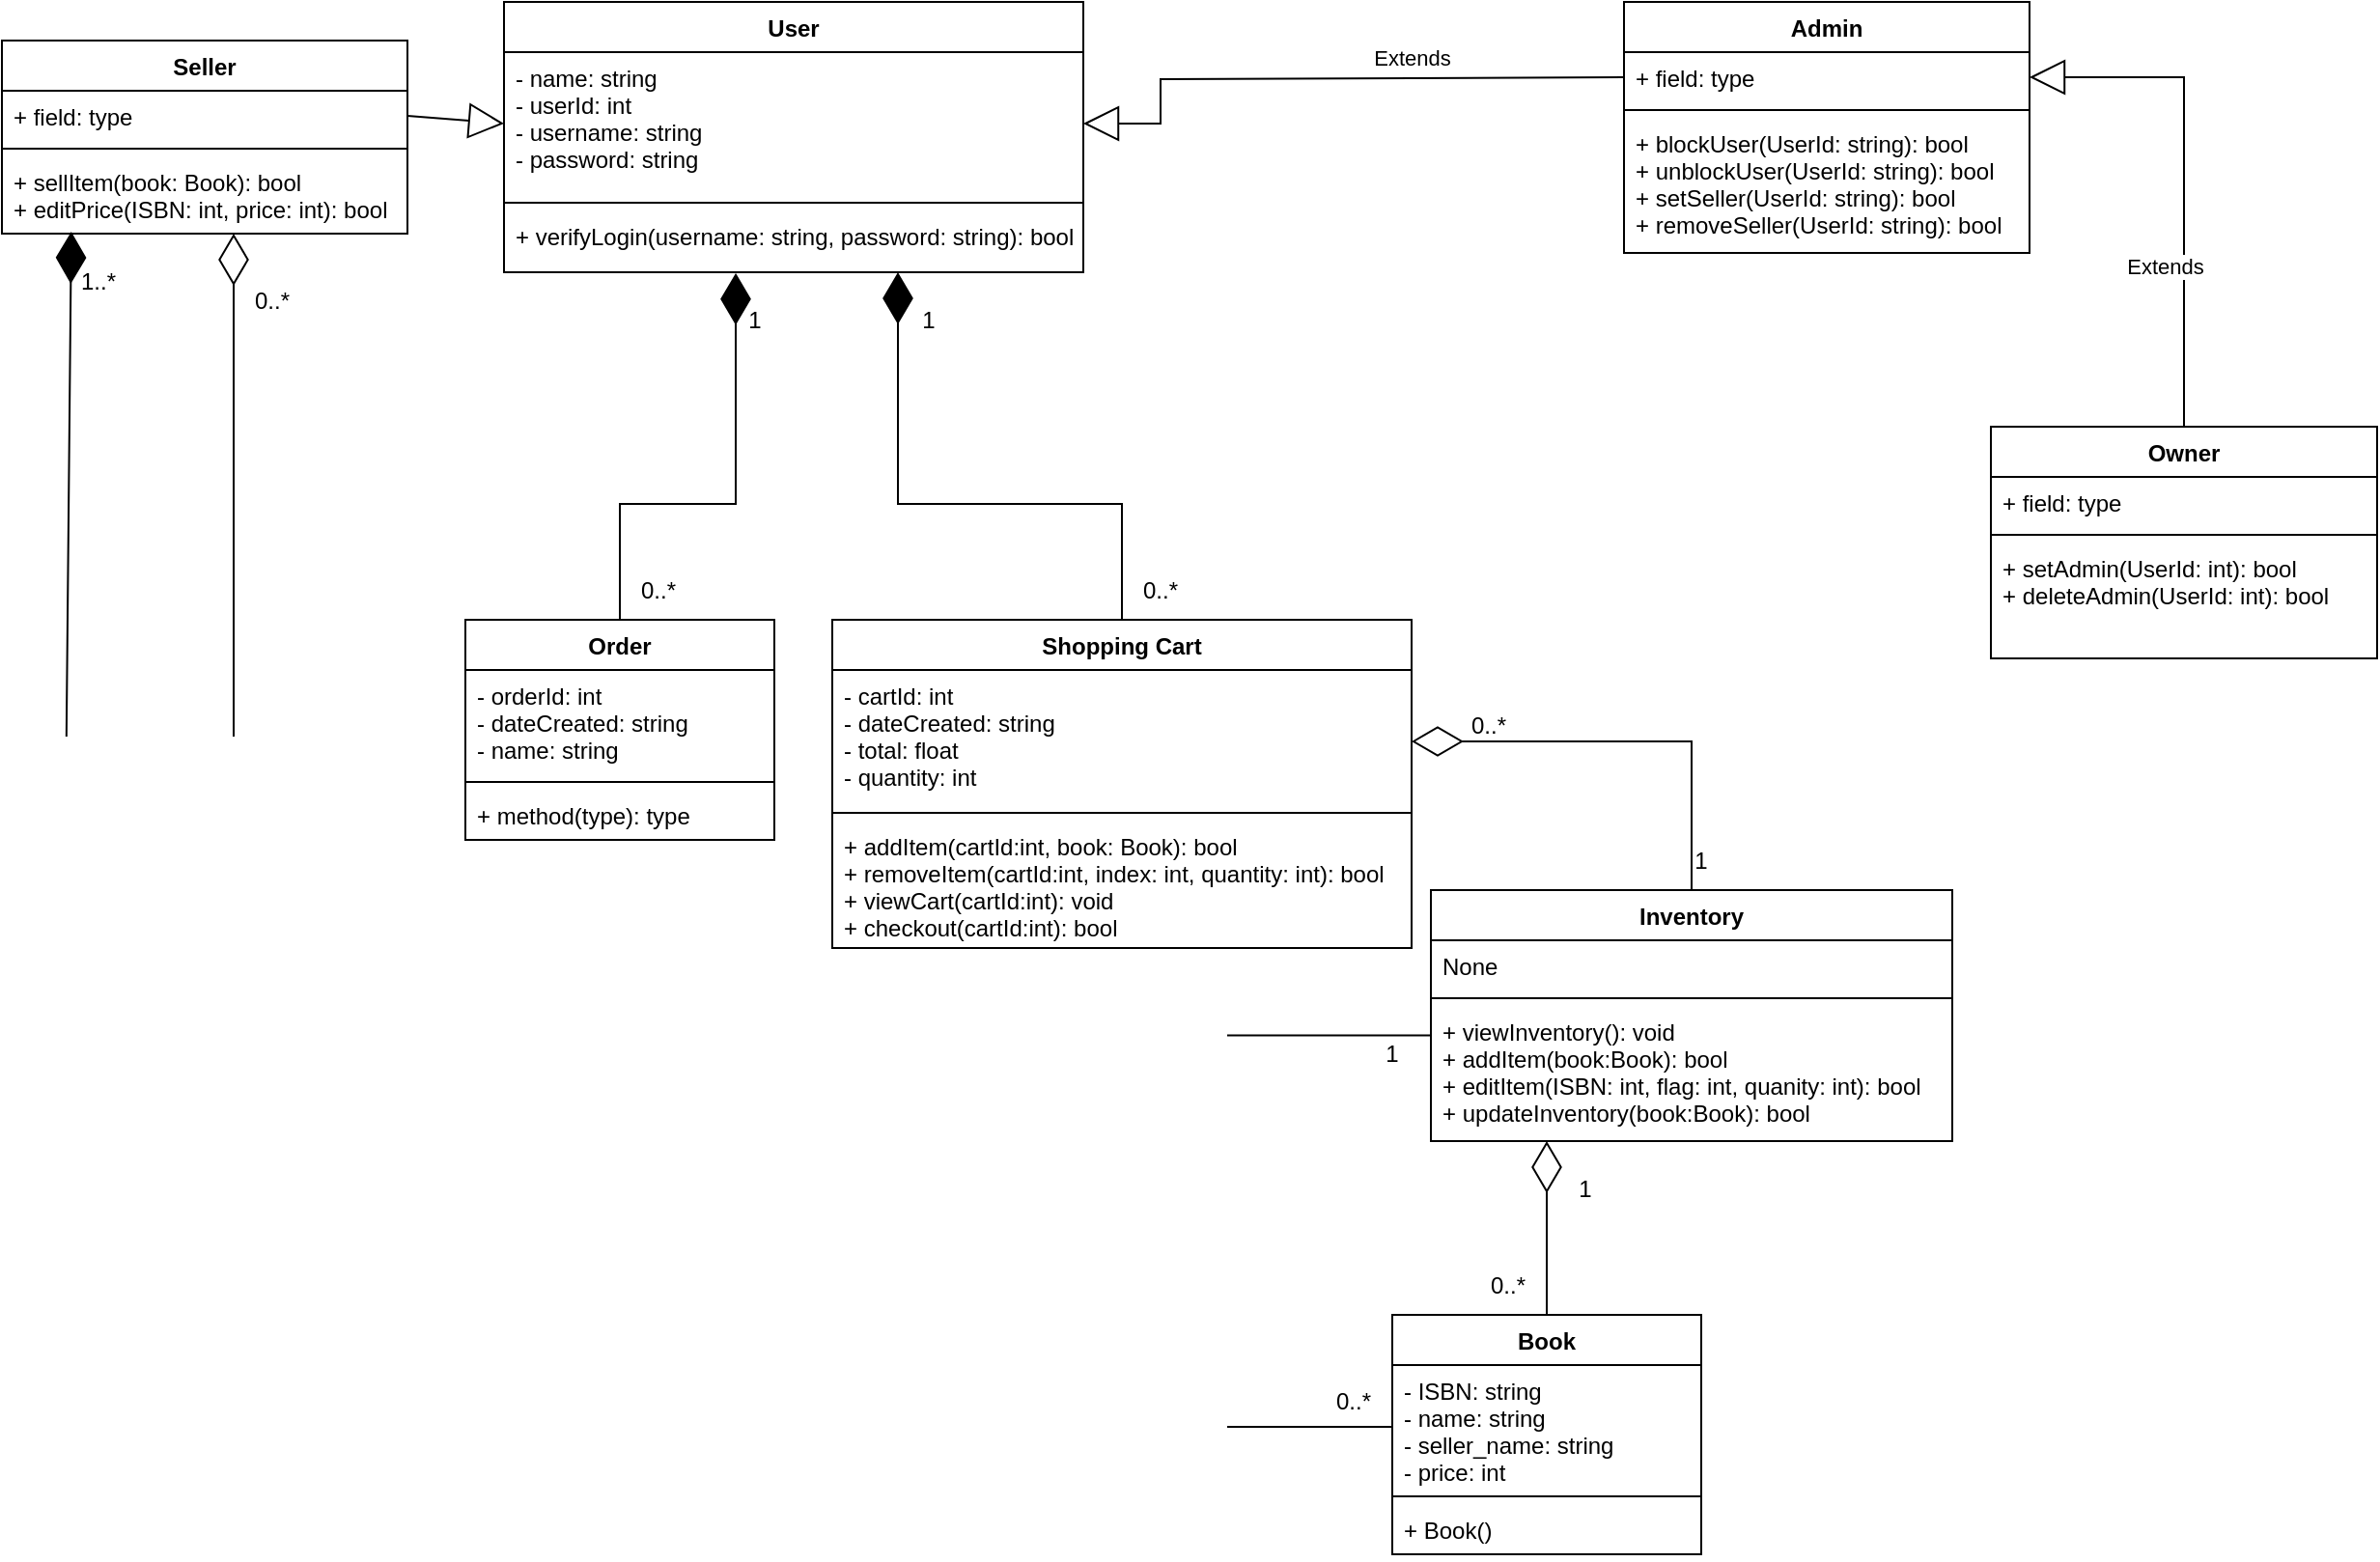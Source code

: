 <mxfile version="20.8.23" type="github">
  <diagram name="Page-1" id="aF7w4Li_MaSvbx8YZ_qD">
    <mxGraphModel dx="1366" dy="794" grid="1" gridSize="10" guides="0" tooltips="1" connect="1" arrows="0" fold="1" page="1" pageScale="1" pageWidth="1920" pageHeight="1200" math="0" shadow="0">
      <root>
        <mxCell id="0" />
        <mxCell id="1" parent="0" />
        <mxCell id="ACF1aDMEDX5oJnM7UKqQ-8" value="User" style="swimlane;fontStyle=1;align=center;verticalAlign=top;childLayout=stackLayout;horizontal=1;startSize=26;horizontalStack=0;resizeParent=1;resizeParentMax=0;resizeLast=0;collapsible=1;marginBottom=0;" parent="1" vertex="1">
          <mxGeometry x="290" y="20" width="300" height="140" as="geometry" />
        </mxCell>
        <mxCell id="ACF1aDMEDX5oJnM7UKqQ-9" value="- name: string&#xa;- userId: int&#xa;- username: string&#xa;- password: string" style="text;strokeColor=none;fillColor=none;align=left;verticalAlign=top;spacingLeft=4;spacingRight=4;overflow=hidden;rotatable=0;points=[[0,0.5],[1,0.5]];portConstraint=eastwest;" parent="ACF1aDMEDX5oJnM7UKqQ-8" vertex="1">
          <mxGeometry y="26" width="300" height="74" as="geometry" />
        </mxCell>
        <mxCell id="ACF1aDMEDX5oJnM7UKqQ-10" value="" style="line;strokeWidth=1;fillColor=none;align=left;verticalAlign=middle;spacingTop=-1;spacingLeft=3;spacingRight=3;rotatable=0;labelPosition=right;points=[];portConstraint=eastwest;strokeColor=inherit;" parent="ACF1aDMEDX5oJnM7UKqQ-8" vertex="1">
          <mxGeometry y="100" width="300" height="8" as="geometry" />
        </mxCell>
        <mxCell id="ACF1aDMEDX5oJnM7UKqQ-11" value="+ verifyLogin(username: string, password: string): bool&#xa;" style="text;strokeColor=none;fillColor=none;align=left;verticalAlign=top;spacingLeft=4;spacingRight=4;overflow=hidden;rotatable=0;points=[[0,0.5],[1,0.5]];portConstraint=eastwest;" parent="ACF1aDMEDX5oJnM7UKqQ-8" vertex="1">
          <mxGeometry y="108" width="300" height="32" as="geometry" />
        </mxCell>
        <mxCell id="ACF1aDMEDX5oJnM7UKqQ-12" value="Admin" style="swimlane;fontStyle=1;align=center;verticalAlign=top;childLayout=stackLayout;horizontal=1;startSize=26;horizontalStack=0;resizeParent=1;resizeParentMax=0;resizeLast=0;collapsible=1;marginBottom=0;" parent="1" vertex="1">
          <mxGeometry x="870" y="20" width="210" height="130" as="geometry" />
        </mxCell>
        <mxCell id="ACF1aDMEDX5oJnM7UKqQ-13" value="+ field: type" style="text;strokeColor=none;fillColor=none;align=left;verticalAlign=top;spacingLeft=4;spacingRight=4;overflow=hidden;rotatable=0;points=[[0,0.5],[1,0.5]];portConstraint=eastwest;" parent="ACF1aDMEDX5oJnM7UKqQ-12" vertex="1">
          <mxGeometry y="26" width="210" height="26" as="geometry" />
        </mxCell>
        <mxCell id="ACF1aDMEDX5oJnM7UKqQ-14" value="" style="line;strokeWidth=1;fillColor=none;align=left;verticalAlign=middle;spacingTop=-1;spacingLeft=3;spacingRight=3;rotatable=0;labelPosition=right;points=[];portConstraint=eastwest;strokeColor=inherit;" parent="ACF1aDMEDX5oJnM7UKqQ-12" vertex="1">
          <mxGeometry y="52" width="210" height="8" as="geometry" />
        </mxCell>
        <mxCell id="ACF1aDMEDX5oJnM7UKqQ-15" value="+ blockUser(UserId: string): bool&#xa;+ unblockUser(UserId: string): bool&#xa;+ setSeller(UserId: string): bool&#xa;+ removeSeller(UserId: string): bool" style="text;strokeColor=none;fillColor=none;align=left;verticalAlign=top;spacingLeft=4;spacingRight=4;overflow=hidden;rotatable=0;points=[[0,0.5],[1,0.5]];portConstraint=eastwest;" parent="ACF1aDMEDX5oJnM7UKqQ-12" vertex="1">
          <mxGeometry y="60" width="210" height="70" as="geometry" />
        </mxCell>
        <mxCell id="ACF1aDMEDX5oJnM7UKqQ-24" value="Seller" style="swimlane;fontStyle=1;align=center;verticalAlign=top;childLayout=stackLayout;horizontal=1;startSize=26;horizontalStack=0;resizeParent=1;resizeParentMax=0;resizeLast=0;collapsible=1;marginBottom=0;" parent="1" vertex="1">
          <mxGeometry x="30" y="40" width="210" height="100" as="geometry" />
        </mxCell>
        <mxCell id="ACF1aDMEDX5oJnM7UKqQ-25" value="+ field: type" style="text;strokeColor=none;fillColor=none;align=left;verticalAlign=top;spacingLeft=4;spacingRight=4;overflow=hidden;rotatable=0;points=[[0,0.5],[1,0.5]];portConstraint=eastwest;" parent="ACF1aDMEDX5oJnM7UKqQ-24" vertex="1">
          <mxGeometry y="26" width="210" height="26" as="geometry" />
        </mxCell>
        <mxCell id="ACF1aDMEDX5oJnM7UKqQ-26" value="" style="line;strokeWidth=1;fillColor=none;align=left;verticalAlign=middle;spacingTop=-1;spacingLeft=3;spacingRight=3;rotatable=0;labelPosition=right;points=[];portConstraint=eastwest;strokeColor=inherit;" parent="ACF1aDMEDX5oJnM7UKqQ-24" vertex="1">
          <mxGeometry y="52" width="210" height="8" as="geometry" />
        </mxCell>
        <mxCell id="ACF1aDMEDX5oJnM7UKqQ-27" value="+ sellItem(book: Book): bool&#xa;+ editPrice(ISBN: int, price: int): bool" style="text;strokeColor=none;fillColor=none;align=left;verticalAlign=top;spacingLeft=4;spacingRight=4;overflow=hidden;rotatable=0;points=[[0,0.5],[1,0.5]];portConstraint=eastwest;" parent="ACF1aDMEDX5oJnM7UKqQ-24" vertex="1">
          <mxGeometry y="60" width="210" height="40" as="geometry" />
        </mxCell>
        <mxCell id="ACF1aDMEDX5oJnM7UKqQ-28" value="Owner&#xa;" style="swimlane;fontStyle=1;align=center;verticalAlign=top;childLayout=stackLayout;horizontal=1;startSize=26;horizontalStack=0;resizeParent=1;resizeParentMax=0;resizeLast=0;collapsible=1;marginBottom=0;" parent="1" vertex="1">
          <mxGeometry x="1060" y="240" width="200" height="120" as="geometry" />
        </mxCell>
        <mxCell id="ACF1aDMEDX5oJnM7UKqQ-29" value="+ field: type" style="text;strokeColor=none;fillColor=none;align=left;verticalAlign=top;spacingLeft=4;spacingRight=4;overflow=hidden;rotatable=0;points=[[0,0.5],[1,0.5]];portConstraint=eastwest;" parent="ACF1aDMEDX5oJnM7UKqQ-28" vertex="1">
          <mxGeometry y="26" width="200" height="26" as="geometry" />
        </mxCell>
        <mxCell id="ACF1aDMEDX5oJnM7UKqQ-30" value="" style="line;strokeWidth=1;fillColor=none;align=left;verticalAlign=middle;spacingTop=-1;spacingLeft=3;spacingRight=3;rotatable=0;labelPosition=right;points=[];portConstraint=eastwest;strokeColor=inherit;" parent="ACF1aDMEDX5oJnM7UKqQ-28" vertex="1">
          <mxGeometry y="52" width="200" height="8" as="geometry" />
        </mxCell>
        <mxCell id="ACF1aDMEDX5oJnM7UKqQ-31" value="+ setAdmin(UserId: int): bool&#xa;+ deleteAdmin(UserId: int): bool" style="text;strokeColor=none;fillColor=none;align=left;verticalAlign=top;spacingLeft=4;spacingRight=4;overflow=hidden;rotatable=0;points=[[0,0.5],[1,0.5]];portConstraint=eastwest;" parent="ACF1aDMEDX5oJnM7UKqQ-28" vertex="1">
          <mxGeometry y="60" width="200" height="60" as="geometry" />
        </mxCell>
        <mxCell id="ACF1aDMEDX5oJnM7UKqQ-33" value="Inventory&#xa;" style="swimlane;fontStyle=1;align=center;verticalAlign=top;childLayout=stackLayout;horizontal=1;startSize=26;horizontalStack=0;resizeParent=1;resizeParentMax=0;resizeLast=0;collapsible=1;marginBottom=0;" parent="1" vertex="1">
          <mxGeometry x="770" y="480" width="270" height="130" as="geometry" />
        </mxCell>
        <mxCell id="ACF1aDMEDX5oJnM7UKqQ-34" value="None" style="text;strokeColor=none;fillColor=none;align=left;verticalAlign=top;spacingLeft=4;spacingRight=4;overflow=hidden;rotatable=0;points=[[0,0.5],[1,0.5]];portConstraint=eastwest;" parent="ACF1aDMEDX5oJnM7UKqQ-33" vertex="1">
          <mxGeometry y="26" width="270" height="26" as="geometry" />
        </mxCell>
        <mxCell id="ACF1aDMEDX5oJnM7UKqQ-35" value="" style="line;strokeWidth=1;fillColor=none;align=left;verticalAlign=middle;spacingTop=-1;spacingLeft=3;spacingRight=3;rotatable=0;labelPosition=right;points=[];portConstraint=eastwest;strokeColor=inherit;" parent="ACF1aDMEDX5oJnM7UKqQ-33" vertex="1">
          <mxGeometry y="52" width="270" height="8" as="geometry" />
        </mxCell>
        <mxCell id="ACF1aDMEDX5oJnM7UKqQ-36" value="+ viewInventory(): void&#xa;+ addItem(book:Book): bool&#xa;+ editItem(ISBN: int, flag: int, quanity: int): bool&#xa;+ updateInventory(book:Book): bool" style="text;strokeColor=none;fillColor=none;align=left;verticalAlign=top;spacingLeft=4;spacingRight=4;overflow=hidden;rotatable=0;points=[[0,0.5],[1,0.5]];portConstraint=eastwest;" parent="ACF1aDMEDX5oJnM7UKqQ-33" vertex="1">
          <mxGeometry y="60" width="270" height="70" as="geometry" />
        </mxCell>
        <mxCell id="ACF1aDMEDX5oJnM7UKqQ-41" value="Order&#xa;" style="swimlane;fontStyle=1;align=center;verticalAlign=top;childLayout=stackLayout;horizontal=1;startSize=26;horizontalStack=0;resizeParent=1;resizeParentMax=0;resizeLast=0;collapsible=1;marginBottom=0;" parent="1" vertex="1">
          <mxGeometry x="270" y="340" width="160" height="114" as="geometry" />
        </mxCell>
        <mxCell id="ACF1aDMEDX5oJnM7UKqQ-42" value="- orderId: int&#xa;- dateCreated: string&#xa;- name: string" style="text;strokeColor=none;fillColor=none;align=left;verticalAlign=top;spacingLeft=4;spacingRight=4;overflow=hidden;rotatable=0;points=[[0,0.5],[1,0.5]];portConstraint=eastwest;" parent="ACF1aDMEDX5oJnM7UKqQ-41" vertex="1">
          <mxGeometry y="26" width="160" height="54" as="geometry" />
        </mxCell>
        <mxCell id="ACF1aDMEDX5oJnM7UKqQ-43" value="" style="line;strokeWidth=1;fillColor=none;align=left;verticalAlign=middle;spacingTop=-1;spacingLeft=3;spacingRight=3;rotatable=0;labelPosition=right;points=[];portConstraint=eastwest;strokeColor=inherit;" parent="ACF1aDMEDX5oJnM7UKqQ-41" vertex="1">
          <mxGeometry y="80" width="160" height="8" as="geometry" />
        </mxCell>
        <mxCell id="ACF1aDMEDX5oJnM7UKqQ-44" value="+ method(type): type" style="text;strokeColor=none;fillColor=none;align=left;verticalAlign=top;spacingLeft=4;spacingRight=4;overflow=hidden;rotatable=0;points=[[0,0.5],[1,0.5]];portConstraint=eastwest;" parent="ACF1aDMEDX5oJnM7UKqQ-41" vertex="1">
          <mxGeometry y="88" width="160" height="26" as="geometry" />
        </mxCell>
        <mxCell id="sncP11U-6Kqm2kpmwYnW-2" value="" style="endArrow=diamondThin;endFill=1;endSize=24;html=1;rounded=0;exitX=0.5;exitY=0;exitDx=0;exitDy=0;" parent="1" source="V10ecY7nEefmGIFZXQ4--10" edge="1">
          <mxGeometry width="160" relative="1" as="geometry">
            <mxPoint x="585" y="340" as="sourcePoint" />
            <mxPoint x="494" y="160" as="targetPoint" />
            <Array as="points">
              <mxPoint x="610" y="280" />
              <mxPoint x="494" y="280" />
            </Array>
          </mxGeometry>
        </mxCell>
        <mxCell id="sncP11U-6Kqm2kpmwYnW-6" value="Extends" style="endArrow=block;endSize=16;endFill=0;html=1;rounded=0;exitX=0.5;exitY=0;exitDx=0;exitDy=0;entryX=1;entryY=0.5;entryDx=0;entryDy=0;" parent="1" source="ACF1aDMEDX5oJnM7UKqQ-28" target="ACF1aDMEDX5oJnM7UKqQ-13" edge="1">
          <mxGeometry x="-0.365" y="10" width="160" relative="1" as="geometry">
            <mxPoint x="970" y="210" as="sourcePoint" />
            <mxPoint x="1130" y="210" as="targetPoint" />
            <Array as="points">
              <mxPoint x="1160" y="200" />
              <mxPoint x="1160" y="59" />
            </Array>
            <mxPoint as="offset" />
          </mxGeometry>
        </mxCell>
        <mxCell id="sncP11U-6Kqm2kpmwYnW-7" value="Extends" style="endArrow=block;endSize=16;endFill=0;html=1;rounded=0;exitX=0;exitY=0.5;exitDx=0;exitDy=0;entryX=1;entryY=0.5;entryDx=0;entryDy=0;" parent="1" source="ACF1aDMEDX5oJnM7UKqQ-13" target="ACF1aDMEDX5oJnM7UKqQ-9" edge="1">
          <mxGeometry x="-0.276" y="-10" width="160" relative="1" as="geometry">
            <mxPoint x="640" y="210" as="sourcePoint" />
            <mxPoint x="800" y="210" as="targetPoint" />
            <Array as="points">
              <mxPoint x="630" y="60" />
              <mxPoint x="630" y="83" />
            </Array>
            <mxPoint as="offset" />
          </mxGeometry>
        </mxCell>
        <mxCell id="sncP11U-6Kqm2kpmwYnW-8" value="&lt;br&gt;" style="endArrow=block;endSize=16;endFill=0;html=1;rounded=0;entryX=0;entryY=0.5;entryDx=0;entryDy=0;exitX=1;exitY=0.5;exitDx=0;exitDy=0;" parent="1" source="ACF1aDMEDX5oJnM7UKqQ-25" target="ACF1aDMEDX5oJnM7UKqQ-9" edge="1">
          <mxGeometry x="0.435" y="-127" width="160" relative="1" as="geometry">
            <mxPoint x="200" y="83" as="sourcePoint" />
            <mxPoint x="330" y="70" as="targetPoint" />
            <Array as="points" />
            <mxPoint as="offset" />
          </mxGeometry>
        </mxCell>
        <mxCell id="sncP11U-6Kqm2kpmwYnW-9" value="" style="endArrow=diamondThin;endFill=1;endSize=24;html=1;rounded=0;exitX=0.5;exitY=0;exitDx=0;exitDy=0;entryX=0.4;entryY=1.014;entryDx=0;entryDy=0;entryPerimeter=0;" parent="1" source="ACF1aDMEDX5oJnM7UKqQ-41" target="ACF1aDMEDX5oJnM7UKqQ-11" edge="1">
          <mxGeometry width="160" relative="1" as="geometry">
            <mxPoint x="390" y="520" as="sourcePoint" />
            <mxPoint x="410" y="220" as="targetPoint" />
            <Array as="points">
              <mxPoint x="350" y="280" />
              <mxPoint x="410" y="280" />
            </Array>
          </mxGeometry>
        </mxCell>
        <mxCell id="sncP11U-6Kqm2kpmwYnW-10" value="0..*" style="text;strokeColor=none;align=center;fillColor=none;html=1;verticalAlign=middle;whiteSpace=wrap;rounded=0;" parent="1" vertex="1">
          <mxGeometry x="340" y="310" width="60" height="30" as="geometry" />
        </mxCell>
        <mxCell id="sncP11U-6Kqm2kpmwYnW-11" value="1" style="text;strokeColor=none;align=center;fillColor=none;html=1;verticalAlign=middle;whiteSpace=wrap;rounded=0;" parent="1" vertex="1">
          <mxGeometry x="390" y="170" width="60" height="30" as="geometry" />
        </mxCell>
        <mxCell id="sncP11U-6Kqm2kpmwYnW-15" value="1" style="text;strokeColor=none;align=center;fillColor=none;html=1;verticalAlign=middle;whiteSpace=wrap;rounded=0;" parent="1" vertex="1">
          <mxGeometry x="480" y="170" width="60" height="30" as="geometry" />
        </mxCell>
        <mxCell id="sncP11U-6Kqm2kpmwYnW-16" value="0..*" style="text;strokeColor=none;align=center;fillColor=none;html=1;verticalAlign=middle;whiteSpace=wrap;rounded=0;" parent="1" vertex="1">
          <mxGeometry x="600" y="310" width="60" height="30" as="geometry" />
        </mxCell>
        <mxCell id="sncP11U-6Kqm2kpmwYnW-20" value="" style="endArrow=diamondThin;endFill=0;endSize=24;html=1;rounded=0;exitX=0.5;exitY=0;exitDx=0;exitDy=0;" parent="1" source="ACF1aDMEDX5oJnM7UKqQ-33" edge="1">
          <mxGeometry width="160" relative="1" as="geometry">
            <mxPoint x="700" y="300" as="sourcePoint" />
            <mxPoint x="760" y="403" as="targetPoint" />
            <Array as="points">
              <mxPoint x="905" y="403" />
            </Array>
          </mxGeometry>
        </mxCell>
        <mxCell id="sncP11U-6Kqm2kpmwYnW-21" value="1" style="text;strokeColor=none;align=center;fillColor=none;html=1;verticalAlign=middle;whiteSpace=wrap;rounded=0;" parent="1" vertex="1">
          <mxGeometry x="880" y="450" width="60" height="30" as="geometry" />
        </mxCell>
        <mxCell id="sncP11U-6Kqm2kpmwYnW-22" value="0..*" style="text;strokeColor=none;align=center;fillColor=none;html=1;verticalAlign=middle;whiteSpace=wrap;rounded=0;" parent="1" vertex="1">
          <mxGeometry x="770" y="380" width="60" height="30" as="geometry" />
        </mxCell>
        <mxCell id="neKetAAaABSBHyG1GXxI-1" value="Book" style="swimlane;fontStyle=1;align=center;verticalAlign=top;childLayout=stackLayout;horizontal=1;startSize=26;horizontalStack=0;resizeParent=1;resizeParentMax=0;resizeLast=0;collapsible=1;marginBottom=0;" parent="1" vertex="1">
          <mxGeometry x="750" y="700" width="160" height="124" as="geometry" />
        </mxCell>
        <mxCell id="neKetAAaABSBHyG1GXxI-2" value="- ISBN: string&#xa;- name: string&#xa;- seller_name: string&#xa;- price: int" style="text;strokeColor=none;fillColor=none;align=left;verticalAlign=top;spacingLeft=4;spacingRight=4;overflow=hidden;rotatable=0;points=[[0,0.5],[1,0.5]];portConstraint=eastwest;" parent="neKetAAaABSBHyG1GXxI-1" vertex="1">
          <mxGeometry y="26" width="160" height="64" as="geometry" />
        </mxCell>
        <mxCell id="neKetAAaABSBHyG1GXxI-3" value="" style="line;strokeWidth=1;fillColor=none;align=left;verticalAlign=middle;spacingTop=-1;spacingLeft=3;spacingRight=3;rotatable=0;labelPosition=right;points=[];portConstraint=eastwest;strokeColor=inherit;" parent="neKetAAaABSBHyG1GXxI-1" vertex="1">
          <mxGeometry y="90" width="160" height="8" as="geometry" />
        </mxCell>
        <mxCell id="neKetAAaABSBHyG1GXxI-4" value="+ Book()" style="text;strokeColor=none;fillColor=none;align=left;verticalAlign=top;spacingLeft=4;spacingRight=4;overflow=hidden;rotatable=0;points=[[0,0.5],[1,0.5]];portConstraint=eastwest;" parent="neKetAAaABSBHyG1GXxI-1" vertex="1">
          <mxGeometry y="98" width="160" height="26" as="geometry" />
        </mxCell>
        <mxCell id="neKetAAaABSBHyG1GXxI-5" value="" style="endArrow=diamondThin;endFill=0;endSize=24;html=1;rounded=0;exitX=0.5;exitY=0;exitDx=0;exitDy=0;" parent="1" source="neKetAAaABSBHyG1GXxI-1" edge="1">
          <mxGeometry width="160" relative="1" as="geometry">
            <mxPoint x="120" y="630" as="sourcePoint" />
            <mxPoint x="830" y="610" as="targetPoint" />
            <Array as="points" />
          </mxGeometry>
        </mxCell>
        <mxCell id="neKetAAaABSBHyG1GXxI-6" value="0..*" style="text;strokeColor=none;align=center;fillColor=none;html=1;verticalAlign=middle;whiteSpace=wrap;rounded=0;" parent="1" vertex="1">
          <mxGeometry x="780" y="670" width="60" height="30" as="geometry" />
        </mxCell>
        <mxCell id="neKetAAaABSBHyG1GXxI-7" value="1" style="text;strokeColor=none;align=center;fillColor=none;html=1;verticalAlign=middle;whiteSpace=wrap;rounded=0;" parent="1" vertex="1">
          <mxGeometry x="820" y="620" width="60" height="30" as="geometry" />
        </mxCell>
        <mxCell id="pTPRTgwl2Ud-o8wg0u0f-3" value="0..*" style="text;strokeColor=none;align=center;fillColor=none;html=1;verticalAlign=middle;whiteSpace=wrap;rounded=0;" parent="1" vertex="1">
          <mxGeometry x="700" y="730" width="60" height="30" as="geometry" />
        </mxCell>
        <mxCell id="pTPRTgwl2Ud-o8wg0u0f-5" value="1..*" style="text;strokeColor=none;align=center;fillColor=none;html=1;verticalAlign=middle;whiteSpace=wrap;rounded=0;" parent="1" vertex="1">
          <mxGeometry x="50" y="150" width="60" height="30" as="geometry" />
        </mxCell>
        <mxCell id="iiA3EGNvNbtdV_bTQ-V3-1" value="" style="endArrow=diamondThin;endFill=0;endSize=24;html=1;rounded=0;exitX=0.001;exitY=0.218;exitDx=0;exitDy=0;exitPerimeter=0;" parent="1" source="ACF1aDMEDX5oJnM7UKqQ-36" edge="1">
          <mxGeometry width="160" relative="1" as="geometry">
            <mxPoint x="350" y="540" as="sourcePoint" />
            <mxPoint x="150" y="140" as="targetPoint" />
            <Array as="points">
              <mxPoint x="150" y="555" />
            </Array>
          </mxGeometry>
        </mxCell>
        <mxCell id="iiA3EGNvNbtdV_bTQ-V3-2" value="1" style="text;strokeColor=none;align=center;fillColor=none;html=1;verticalAlign=middle;whiteSpace=wrap;rounded=0;" parent="1" vertex="1">
          <mxGeometry x="720" y="550" width="60" height="30" as="geometry" />
        </mxCell>
        <mxCell id="iiA3EGNvNbtdV_bTQ-V3-3" value="0..*" style="text;strokeColor=none;align=center;fillColor=none;html=1;verticalAlign=middle;whiteSpace=wrap;rounded=0;" parent="1" vertex="1">
          <mxGeometry x="140" y="160" width="60" height="30" as="geometry" />
        </mxCell>
        <mxCell id="iiA3EGNvNbtdV_bTQ-V3-4" value="" style="endArrow=diamondThin;endFill=1;endSize=24;html=1;rounded=0;exitX=0;exitY=0.5;exitDx=0;exitDy=0;entryX=0.171;entryY=0.975;entryDx=0;entryDy=0;entryPerimeter=0;" parent="1" source="neKetAAaABSBHyG1GXxI-2" target="ACF1aDMEDX5oJnM7UKqQ-27" edge="1">
          <mxGeometry width="160" relative="1" as="geometry">
            <mxPoint x="260" y="760" as="sourcePoint" />
            <mxPoint x="60" y="180" as="targetPoint" />
            <Array as="points">
              <mxPoint x="60" y="758" />
            </Array>
          </mxGeometry>
        </mxCell>
        <mxCell id="V10ecY7nEefmGIFZXQ4--10" value="Shopping Cart" style="swimlane;fontStyle=1;align=center;verticalAlign=top;childLayout=stackLayout;horizontal=1;startSize=26;horizontalStack=0;resizeParent=1;resizeParentMax=0;resizeLast=0;collapsible=1;marginBottom=0;" vertex="1" parent="1">
          <mxGeometry x="460" y="340" width="300" height="170" as="geometry" />
        </mxCell>
        <mxCell id="V10ecY7nEefmGIFZXQ4--11" value="- cartId: int&#xa;- dateCreated: string&#xa;- total: float&#xa;- quantity: int" style="text;strokeColor=none;fillColor=none;align=left;verticalAlign=top;spacingLeft=4;spacingRight=4;overflow=hidden;rotatable=0;points=[[0,0.5],[1,0.5]];portConstraint=eastwest;" vertex="1" parent="V10ecY7nEefmGIFZXQ4--10">
          <mxGeometry y="26" width="300" height="70" as="geometry" />
        </mxCell>
        <mxCell id="V10ecY7nEefmGIFZXQ4--12" value="" style="line;strokeWidth=1;fillColor=none;align=left;verticalAlign=middle;spacingTop=-1;spacingLeft=3;spacingRight=3;rotatable=0;labelPosition=right;points=[];portConstraint=eastwest;strokeColor=inherit;" vertex="1" parent="V10ecY7nEefmGIFZXQ4--10">
          <mxGeometry y="96" width="300" height="8" as="geometry" />
        </mxCell>
        <mxCell id="V10ecY7nEefmGIFZXQ4--13" value="+ addItem(cartId:int, book: Book): bool&#xa;+ removeItem(cartId:int, index: int, quantity: int): bool&#xa;+ viewCart(cartId:int): void&#xa;+ checkout(cartId:int): bool&#xa;" style="text;strokeColor=none;fillColor=none;align=left;verticalAlign=top;spacingLeft=4;spacingRight=4;overflow=hidden;rotatable=0;points=[[0,0.5],[1,0.5]];portConstraint=eastwest;" vertex="1" parent="V10ecY7nEefmGIFZXQ4--10">
          <mxGeometry y="104" width="300" height="66" as="geometry" />
        </mxCell>
      </root>
    </mxGraphModel>
  </diagram>
</mxfile>
